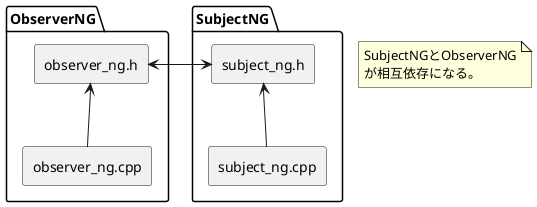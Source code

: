 @startuml

package  ObserverNG {
    agent "observer_ng.h" as observer_ng_h
    agent "observer_ng.cpp" as observer_ng_cpp
}

package  SubjectNG {
    agent "subject_ng.h" as   subject_ng_h
    agent "subject_ng.cpp" as subject_ng_cpp
}

observer_ng_h   <-right->  subject_ng_h
observer_ng_cpp -up->      observer_ng_h
subject_ng_cpp  -up->      subject_ng_h

note as N
SubjectNGとObserverNG
が相互依存になる。
end note

@enduml
